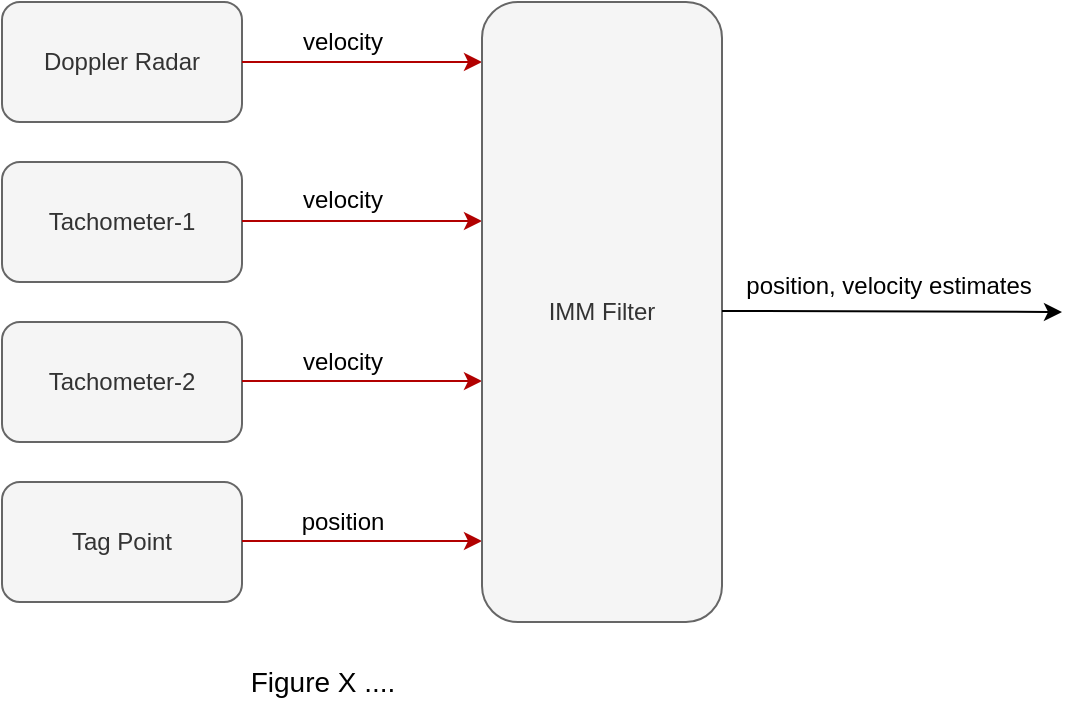 <mxfile version="12.7.7" type="github" pages="2">
  <diagram id="CdprMfN_qF_CRWi55L6L" name="Page-1">
    <mxGraphModel dx="1422" dy="762" grid="1" gridSize="10" guides="1" tooltips="1" connect="1" arrows="1" fold="1" page="1" pageScale="1" pageWidth="850" pageHeight="1100" math="0" shadow="0">
      <root>
        <mxCell id="0" />
        <mxCell id="1" parent="0" />
        <mxCell id="YiC0rpGc2CwoCEHs72vA-1" value="Doppler Radar" style="rounded=1;whiteSpace=wrap;html=1;fontFamily=Helvetica;fillColor=#f5f5f5;strokeColor=#666666;fontColor=#333333;" vertex="1" parent="1">
          <mxGeometry x="80" y="40" width="120" height="60" as="geometry" />
        </mxCell>
        <mxCell id="YiC0rpGc2CwoCEHs72vA-2" value="Tachometer-1" style="rounded=1;whiteSpace=wrap;html=1;fillColor=#f5f5f5;strokeColor=#666666;fontColor=#333333;" vertex="1" parent="1">
          <mxGeometry x="80" y="120" width="120" height="60" as="geometry" />
        </mxCell>
        <mxCell id="YiC0rpGc2CwoCEHs72vA-3" value="Tachometer-2" style="rounded=1;whiteSpace=wrap;html=1;fillColor=#f5f5f5;strokeColor=#666666;fontColor=#333333;" vertex="1" parent="1">
          <mxGeometry x="80" y="200" width="120" height="60" as="geometry" />
        </mxCell>
        <mxCell id="YiC0rpGc2CwoCEHs72vA-4" value="Tag Point" style="rounded=1;whiteSpace=wrap;html=1;fillColor=#f5f5f5;strokeColor=#666666;fontColor=#333333;" vertex="1" parent="1">
          <mxGeometry x="80" y="280" width="120" height="60" as="geometry" />
        </mxCell>
        <mxCell id="YiC0rpGc2CwoCEHs72vA-5" value="" style="endArrow=classic;html=1;exitX=1;exitY=0.5;exitDx=0;exitDy=0;strokeColor=#B20000;fillColor=#e51400;" edge="1" parent="1" source="YiC0rpGc2CwoCEHs72vA-1">
          <mxGeometry width="50" height="50" relative="1" as="geometry">
            <mxPoint x="260" y="95" as="sourcePoint" />
            <mxPoint x="320" y="70" as="targetPoint" />
          </mxGeometry>
        </mxCell>
        <mxCell id="YiC0rpGc2CwoCEHs72vA-6" value="velocity" style="text;html=1;align=center;verticalAlign=middle;resizable=0;points=[];autosize=1;fontFamily=Helvetica;" vertex="1" parent="1">
          <mxGeometry x="220" y="50" width="60" height="20" as="geometry" />
        </mxCell>
        <mxCell id="YiC0rpGc2CwoCEHs72vA-7" value="" style="endArrow=classic;html=1;exitX=1;exitY=0.5;exitDx=0;exitDy=0;strokeColor=#B20000;fillColor=#e51400;" edge="1" parent="1">
          <mxGeometry width="50" height="50" relative="1" as="geometry">
            <mxPoint x="200" y="149.5" as="sourcePoint" />
            <mxPoint x="320" y="149.5" as="targetPoint" />
          </mxGeometry>
        </mxCell>
        <mxCell id="YiC0rpGc2CwoCEHs72vA-9" value="velocity" style="text;html=1;align=center;verticalAlign=middle;resizable=0;points=[];autosize=1;fontFamily=Helvetica;" vertex="1" parent="1">
          <mxGeometry x="220" y="129" width="60" height="20" as="geometry" />
        </mxCell>
        <mxCell id="YiC0rpGc2CwoCEHs72vA-10" value="" style="endArrow=classic;html=1;exitX=1;exitY=0.5;exitDx=0;exitDy=0;strokeColor=#B20000;fillColor=#e51400;" edge="1" parent="1">
          <mxGeometry width="50" height="50" relative="1" as="geometry">
            <mxPoint x="200" y="229.5" as="sourcePoint" />
            <mxPoint x="320" y="229.5" as="targetPoint" />
          </mxGeometry>
        </mxCell>
        <mxCell id="YiC0rpGc2CwoCEHs72vA-11" value="velocity" style="text;html=1;align=center;verticalAlign=middle;resizable=0;points=[];autosize=1;fontFamily=Helvetica;" vertex="1" parent="1">
          <mxGeometry x="220" y="210" width="60" height="20" as="geometry" />
        </mxCell>
        <mxCell id="YiC0rpGc2CwoCEHs72vA-12" value="" style="endArrow=classic;html=1;exitX=1;exitY=0.5;exitDx=0;exitDy=0;fillColor=#e51400;strokeColor=#B20000;" edge="1" parent="1">
          <mxGeometry width="50" height="50" relative="1" as="geometry">
            <mxPoint x="200" y="309.5" as="sourcePoint" />
            <mxPoint x="320" y="309.5" as="targetPoint" />
          </mxGeometry>
        </mxCell>
        <mxCell id="YiC0rpGc2CwoCEHs72vA-13" value="position" style="text;html=1;align=center;verticalAlign=middle;resizable=0;points=[];autosize=1;fontFamily=Helvetica;" vertex="1" parent="1">
          <mxGeometry x="220" y="290" width="60" height="20" as="geometry" />
        </mxCell>
        <mxCell id="YiC0rpGc2CwoCEHs72vA-14" value="IMM Filter" style="rounded=1;whiteSpace=wrap;html=1;fontFamily=Helvetica;fillColor=#f5f5f5;strokeColor=#666666;fontColor=#333333;" vertex="1" parent="1">
          <mxGeometry x="320" y="40" width="120" height="310" as="geometry" />
        </mxCell>
        <mxCell id="YiC0rpGc2CwoCEHs72vA-15" value="" style="endArrow=classic;html=1;exitX=1;exitY=0.5;exitDx=0;exitDy=0;strokeColor=#000000;" edge="1" parent="1">
          <mxGeometry width="50" height="50" relative="1" as="geometry">
            <mxPoint x="440" y="194.5" as="sourcePoint" />
            <mxPoint x="610" y="195" as="targetPoint" />
          </mxGeometry>
        </mxCell>
        <mxCell id="YiC0rpGc2CwoCEHs72vA-16" value="position, velocity estimates" style="text;html=1;align=center;verticalAlign=middle;resizable=0;points=[];autosize=1;fontFamily=Helvetica;" vertex="1" parent="1">
          <mxGeometry x="443" y="172" width="160" height="20" as="geometry" />
        </mxCell>
        <mxCell id="YiC0rpGc2CwoCEHs72vA-17" value="Figure X ...." style="text;html=1;align=center;verticalAlign=middle;resizable=0;points=[];autosize=1;fontFamily=Helvetica;fontSize=14;" vertex="1" parent="1">
          <mxGeometry x="195" y="370" width="90" height="20" as="geometry" />
        </mxCell>
      </root>
    </mxGraphModel>
  </diagram>
  <diagram id="tUeuR1-uC2P3TMfqey8P" name="Page-2">
    <mxGraphModel dx="1422" dy="762" grid="1" gridSize="10" guides="1" tooltips="1" connect="1" arrows="1" fold="1" page="1" pageScale="1" pageWidth="850" pageHeight="1100" math="0" shadow="0">
      <root>
        <mxCell id="gwDq--vTBz33aEix7uyV-0" />
        <mxCell id="gwDq--vTBz33aEix7uyV-1" parent="gwDq--vTBz33aEix7uyV-0" />
        <mxCell id="gwDq--vTBz33aEix7uyV-66" value="" style="rounded=0;whiteSpace=wrap;html=1;fontFamily=Helvetica;fontSize=14;" vertex="1" parent="gwDq--vTBz33aEix7uyV-1">
          <mxGeometry x="329" y="261" width="195" height="39" as="geometry" />
        </mxCell>
        <mxCell id="gwDq--vTBz33aEix7uyV-2" value="" style="endArrow=none;html=1;strokeColor=#000000;fontFamily=Helvetica;fontSize=14;" edge="1" parent="gwDq--vTBz33aEix7uyV-1">
          <mxGeometry width="50" height="50" relative="1" as="geometry">
            <mxPoint x="740" y="420" as="sourcePoint" />
            <mxPoint x="740" y="420" as="targetPoint" />
          </mxGeometry>
        </mxCell>
        <mxCell id="gwDq--vTBz33aEix7uyV-3" value="" style="endArrow=none;html=1;strokeColor=#000000;fontFamily=Helvetica;fontSize=14;" edge="1" parent="gwDq--vTBz33aEix7uyV-1">
          <mxGeometry width="50" height="50" relative="1" as="geometry">
            <mxPoint x="740" y="420" as="sourcePoint" />
            <mxPoint x="760" y="400" as="targetPoint" />
          </mxGeometry>
        </mxCell>
        <mxCell id="gwDq--vTBz33aEix7uyV-5" value="" style="endArrow=none;html=1;strokeColor=#000000;fontFamily=Helvetica;fontSize=14;" edge="1" parent="gwDq--vTBz33aEix7uyV-1">
          <mxGeometry width="50" height="50" relative="1" as="geometry">
            <mxPoint x="360" y="400" as="sourcePoint" />
            <mxPoint x="760" y="400" as="targetPoint" />
          </mxGeometry>
        </mxCell>
        <mxCell id="gwDq--vTBz33aEix7uyV-6" value="" style="shape=parallelogram;perimeter=parallelogramPerimeter;whiteSpace=wrap;html=1;fontFamily=Helvetica;fontSize=14;" vertex="1" parent="gwDq--vTBz33aEix7uyV-1">
          <mxGeometry x="425" y="421" width="50" height="10" as="geometry" />
        </mxCell>
        <mxCell id="gwDq--vTBz33aEix7uyV-7" value="" style="shape=parallelogram;perimeter=parallelogramPerimeter;whiteSpace=wrap;html=1;fontFamily=Helvetica;fontSize=14;" vertex="1" parent="gwDq--vTBz33aEix7uyV-1">
          <mxGeometry x="510" y="421" width="50" height="10" as="geometry" />
        </mxCell>
        <mxCell id="gwDq--vTBz33aEix7uyV-8" value="" style="shape=parallelogram;perimeter=parallelogramPerimeter;whiteSpace=wrap;html=1;fontFamily=Helvetica;fontSize=14;" vertex="1" parent="gwDq--vTBz33aEix7uyV-1">
          <mxGeometry x="593" y="421" width="50" height="10" as="geometry" />
        </mxCell>
        <mxCell id="gwDq--vTBz33aEix7uyV-17" value="" style="shape=link;html=1;strokeColor=#000000;fontFamily=Helvetica;fontSize=14;width=0;" edge="1" parent="gwDq--vTBz33aEix7uyV-1">
          <mxGeometry width="50" height="50" relative="1" as="geometry">
            <mxPoint x="360" y="420" as="sourcePoint" />
            <mxPoint x="740" y="420" as="targetPoint" />
          </mxGeometry>
        </mxCell>
        <mxCell id="gwDq--vTBz33aEix7uyV-18" value="" style="shape=parallelogram;perimeter=parallelogramPerimeter;whiteSpace=wrap;html=1;fontFamily=Helvetica;fontSize=14;" vertex="1" parent="gwDq--vTBz33aEix7uyV-1">
          <mxGeometry x="668" y="421" width="50" height="10" as="geometry" />
        </mxCell>
        <mxCell id="gwDq--vTBz33aEix7uyV-20" value="" style="endArrow=none;html=1;strokeColor=#000000;fontFamily=Helvetica;fontSize=14;" edge="1" parent="gwDq--vTBz33aEix7uyV-1">
          <mxGeometry width="50" height="50" relative="1" as="geometry">
            <mxPoint x="250" y="380" as="sourcePoint" />
            <mxPoint x="230" y="360" as="targetPoint" />
            <Array as="points">
              <mxPoint x="240" y="380" />
            </Array>
          </mxGeometry>
        </mxCell>
        <mxCell id="gwDq--vTBz33aEix7uyV-19" value="" style="endArrow=none;html=1;strokeColor=#000000;fontFamily=Helvetica;fontSize=14;" edge="1" parent="gwDq--vTBz33aEix7uyV-1">
          <mxGeometry width="50" height="50" relative="1" as="geometry">
            <mxPoint x="370" y="380" as="sourcePoint" />
            <mxPoint x="690" y="380" as="targetPoint" />
          </mxGeometry>
        </mxCell>
        <mxCell id="gwDq--vTBz33aEix7uyV-21" value="" style="endArrow=none;html=1;strokeColor=#000000;fontFamily=Helvetica;fontSize=14;" edge="1" parent="gwDq--vTBz33aEix7uyV-1">
          <mxGeometry width="50" height="50" relative="1" as="geometry">
            <mxPoint x="350" y="360" as="sourcePoint" />
            <mxPoint x="680" y="360" as="targetPoint" />
          </mxGeometry>
        </mxCell>
        <mxCell id="gwDq--vTBz33aEix7uyV-22" value="" style="endArrow=none;html=1;strokeColor=#000000;fontFamily=Helvetica;fontSize=14;" edge="1" parent="gwDq--vTBz33aEix7uyV-1">
          <mxGeometry width="50" height="50" relative="1" as="geometry">
            <mxPoint x="690" y="380" as="sourcePoint" />
            <mxPoint x="750" y="330" as="targetPoint" />
          </mxGeometry>
        </mxCell>
        <mxCell id="gwDq--vTBz33aEix7uyV-23" value="" style="endArrow=none;html=1;strokeColor=#000000;fontFamily=Helvetica;fontSize=14;" edge="1" parent="gwDq--vTBz33aEix7uyV-1">
          <mxGeometry width="50" height="50" relative="1" as="geometry">
            <mxPoint x="681" y="360" as="sourcePoint" />
            <mxPoint x="750" y="300" as="targetPoint" />
          </mxGeometry>
        </mxCell>
        <mxCell id="gwDq--vTBz33aEix7uyV-26" value="" style="rounded=0;whiteSpace=wrap;html=1;fontFamily=Helvetica;fontSize=14;" vertex="1" parent="gwDq--vTBz33aEix7uyV-1">
          <mxGeometry x="524" y="380" width="40" height="10" as="geometry" />
        </mxCell>
        <mxCell id="gwDq--vTBz33aEix7uyV-32" value="" style="endArrow=none;html=1;strokeColor=#000000;fontFamily=Helvetica;fontSize=14;exitX=0;exitY=1;exitDx=0;exitDy=0;" edge="1" parent="gwDq--vTBz33aEix7uyV-1">
          <mxGeometry width="50" height="50" relative="1" as="geometry">
            <mxPoint x="523" y="390" as="sourcePoint" />
            <mxPoint x="490" y="390" as="targetPoint" />
          </mxGeometry>
        </mxCell>
        <mxCell id="gwDq--vTBz33aEix7uyV-40" value="" style="endArrow=none;html=1;strokeColor=#000000;fontFamily=Helvetica;fontSize=14;" edge="1" parent="gwDq--vTBz33aEix7uyV-1">
          <mxGeometry width="50" height="50" relative="1" as="geometry">
            <mxPoint x="750" y="330" as="sourcePoint" />
            <mxPoint x="750" y="300" as="targetPoint" />
            <Array as="points">
              <mxPoint x="760" y="310" />
            </Array>
          </mxGeometry>
        </mxCell>
        <mxCell id="gwDq--vTBz33aEix7uyV-41" value="" style="endArrow=none;html=1;strokeColor=#000000;fontFamily=Helvetica;fontSize=14;" edge="1" parent="gwDq--vTBz33aEix7uyV-1">
          <mxGeometry width="50" height="50" relative="1" as="geometry">
            <mxPoint x="490" y="390" as="sourcePoint" />
            <mxPoint x="514" y="380" as="targetPoint" />
          </mxGeometry>
        </mxCell>
        <mxCell id="gwDq--vTBz33aEix7uyV-45" value="" style="rounded=0;whiteSpace=wrap;html=1;fontFamily=Helvetica;fontSize=14;" vertex="1" parent="gwDq--vTBz33aEix7uyV-1">
          <mxGeometry x="631" y="380" width="40" height="10" as="geometry" />
        </mxCell>
        <mxCell id="gwDq--vTBz33aEix7uyV-47" value="" style="endArrow=none;html=1;strokeColor=#000000;fontFamily=Helvetica;fontSize=14;" edge="1" parent="gwDq--vTBz33aEix7uyV-1">
          <mxGeometry width="50" height="50" relative="1" as="geometry">
            <mxPoint x="750" y="300" as="sourcePoint" />
            <mxPoint x="650" y="200" as="targetPoint" />
            <Array as="points">
              <mxPoint x="730" y="270" />
              <mxPoint x="700" y="240" />
              <mxPoint x="680" y="220" />
            </Array>
          </mxGeometry>
        </mxCell>
        <mxCell id="gwDq--vTBz33aEix7uyV-48" value="" style="endArrow=none;html=1;strokeColor=#000000;fontFamily=Helvetica;fontSize=14;" edge="1" parent="gwDq--vTBz33aEix7uyV-1">
          <mxGeometry width="50" height="50" relative="1" as="geometry">
            <mxPoint x="580" y="250" as="sourcePoint" />
            <mxPoint x="650" y="200" as="targetPoint" />
            <Array as="points">
              <mxPoint x="620" y="220" />
            </Array>
          </mxGeometry>
        </mxCell>
        <mxCell id="gwDq--vTBz33aEix7uyV-49" value="" style="endArrow=none;html=1;strokeColor=#000000;fontFamily=Helvetica;fontSize=14;" edge="1" parent="gwDq--vTBz33aEix7uyV-1">
          <mxGeometry width="50" height="50" relative="1" as="geometry">
            <mxPoint x="680" y="360" as="sourcePoint" />
            <mxPoint x="580" y="250" as="targetPoint" />
          </mxGeometry>
        </mxCell>
        <mxCell id="gwDq--vTBz33aEix7uyV-50" value="" style="endArrow=none;html=1;strokeColor=#000000;fontFamily=Helvetica;fontSize=14;" edge="1" parent="gwDq--vTBz33aEix7uyV-1">
          <mxGeometry width="50" height="50" relative="1" as="geometry">
            <mxPoint x="658" y="320" as="sourcePoint" />
            <mxPoint x="708" y="270" as="targetPoint" />
            <Array as="points">
              <mxPoint x="690" y="300" />
            </Array>
          </mxGeometry>
        </mxCell>
        <mxCell id="gwDq--vTBz33aEix7uyV-51" value="" style="endArrow=none;html=1;strokeColor=#000000;fontFamily=Helvetica;fontSize=14;" edge="1" parent="gwDq--vTBz33aEix7uyV-1">
          <mxGeometry width="50" height="50" relative="1" as="geometry">
            <mxPoint x="660" y="320" as="sourcePoint" />
            <mxPoint x="610" y="270" as="targetPoint" />
          </mxGeometry>
        </mxCell>
        <mxCell id="gwDq--vTBz33aEix7uyV-52" value="" style="endArrow=none;html=1;strokeColor=#000000;fontFamily=Helvetica;fontSize=14;" edge="1" parent="gwDq--vTBz33aEix7uyV-1">
          <mxGeometry width="50" height="50" relative="1" as="geometry">
            <mxPoint x="708" y="270" as="sourcePoint" />
            <mxPoint x="670" y="230" as="targetPoint" />
          </mxGeometry>
        </mxCell>
        <mxCell id="gwDq--vTBz33aEix7uyV-53" value="" style="endArrow=none;html=1;strokeColor=#000000;fontFamily=Helvetica;fontSize=14;" edge="1" parent="gwDq--vTBz33aEix7uyV-1">
          <mxGeometry width="50" height="50" relative="1" as="geometry">
            <mxPoint x="610" y="270" as="sourcePoint" />
            <mxPoint x="670" y="230" as="targetPoint" />
            <Array as="points">
              <mxPoint x="622" y="230" />
              <mxPoint x="650" y="220" />
            </Array>
          </mxGeometry>
        </mxCell>
        <mxCell id="gwDq--vTBz33aEix7uyV-54" value="" style="ellipse;whiteSpace=wrap;html=1;fontFamily=Helvetica;fontSize=14;" vertex="1" parent="gwDq--vTBz33aEix7uyV-1">
          <mxGeometry x="375" y="370" width="40" height="40" as="geometry" />
        </mxCell>
        <mxCell id="gwDq--vTBz33aEix7uyV-55" value="" style="ellipse;whiteSpace=wrap;html=1;fontFamily=Helvetica;fontSize=14;" vertex="1" parent="gwDq--vTBz33aEix7uyV-1">
          <mxGeometry x="580" y="370" width="40" height="40" as="geometry" />
        </mxCell>
        <mxCell id="gwDq--vTBz33aEix7uyV-56" value="" style="ellipse;whiteSpace=wrap;html=1;aspect=fixed;fontFamily=Helvetica;fontSize=14;" vertex="1" parent="gwDq--vTBz33aEix7uyV-1">
          <mxGeometry x="683" y="320" width="18" height="18" as="geometry" />
        </mxCell>
        <mxCell id="gwDq--vTBz33aEix7uyV-57" value="" style="ellipse;whiteSpace=wrap;html=1;aspect=fixed;fontFamily=Helvetica;fontSize=14;" vertex="1" parent="gwDq--vTBz33aEix7uyV-1">
          <mxGeometry x="715" y="292" width="18" height="18" as="geometry" />
        </mxCell>
        <mxCell id="gwDq--vTBz33aEix7uyV-58" value="" style="endArrow=none;html=1;strokeColor=#000000;fontFamily=Helvetica;fontSize=14;" edge="1" parent="gwDq--vTBz33aEix7uyV-1">
          <mxGeometry width="50" height="50" relative="1" as="geometry">
            <mxPoint x="420" y="200" as="sourcePoint" />
            <mxPoint x="650" y="200" as="targetPoint" />
          </mxGeometry>
        </mxCell>
        <mxCell id="gwDq--vTBz33aEix7uyV-59" value="" style="endArrow=none;html=1;strokeColor=#000000;fontFamily=Helvetica;fontSize=14;" edge="1" parent="gwDq--vTBz33aEix7uyV-1">
          <mxGeometry width="50" height="50" relative="1" as="geometry">
            <mxPoint x="350" y="250" as="sourcePoint" />
            <mxPoint x="580" y="250" as="targetPoint" />
          </mxGeometry>
        </mxCell>
        <mxCell id="gwDq--vTBz33aEix7uyV-60" value="" style="rounded=0;whiteSpace=wrap;html=1;fontFamily=Helvetica;fontSize=14;" vertex="1" parent="gwDq--vTBz33aEix7uyV-1">
          <mxGeometry x="349" y="272" width="30" height="18" as="geometry" />
        </mxCell>
        <mxCell id="gwDq--vTBz33aEix7uyV-61" value="" style="rounded=0;whiteSpace=wrap;html=1;fontFamily=Helvetica;fontSize=14;" vertex="1" parent="gwDq--vTBz33aEix7uyV-1">
          <mxGeometry x="392" y="272" width="75" height="18" as="geometry" />
        </mxCell>
        <mxCell id="gwDq--vTBz33aEix7uyV-65" value="" style="rounded=0;whiteSpace=wrap;html=1;fontFamily=Helvetica;fontSize=14;" vertex="1" parent="gwDq--vTBz33aEix7uyV-1">
          <mxGeometry x="480" y="272" width="30" height="18" as="geometry" />
        </mxCell>
        <mxCell id="gwDq--vTBz33aEix7uyV-67" value="" style="shape=parallelogram;perimeter=parallelogramPerimeter;whiteSpace=wrap;html=1;fontFamily=Helvetica;fontSize=14;" vertex="1" parent="gwDq--vTBz33aEix7uyV-1">
          <mxGeometry x="450" y="190" width="90" height="20" as="geometry" />
        </mxCell>
        <mxCell id="gwDq--vTBz33aEix7uyV-71" value="" style="endArrow=classic;html=1;strokeColor=#000000;fontFamily=Helvetica;fontSize=14;" edge="1" parent="gwDq--vTBz33aEix7uyV-1" source="gwDq--vTBz33aEix7uyV-54">
          <mxGeometry width="50" height="50" relative="1" as="geometry">
            <mxPoint x="400" y="420" as="sourcePoint" />
            <mxPoint x="380" y="460" as="targetPoint" />
          </mxGeometry>
        </mxCell>
        <mxCell id="gwDq--vTBz33aEix7uyV-72" value="Tacho1" style="text;html=1;align=center;verticalAlign=middle;resizable=0;points=[];autosize=1;fontSize=12;fontFamily=Helvetica;" vertex="1" parent="gwDq--vTBz33aEix7uyV-1">
          <mxGeometry x="354" y="460" width="50" height="20" as="geometry" />
        </mxCell>
        <mxCell id="gwDq--vTBz33aEix7uyV-73" value="" style="endArrow=classic;html=1;strokeColor=#000000;fontFamily=Helvetica;fontSize=14;" edge="1" parent="gwDq--vTBz33aEix7uyV-1">
          <mxGeometry width="50" height="50" relative="1" as="geometry">
            <mxPoint x="595.858" y="410.002" as="sourcePoint" />
            <mxPoint x="540" y="465.86" as="targetPoint" />
          </mxGeometry>
        </mxCell>
        <mxCell id="gwDq--vTBz33aEix7uyV-74" value="Tacho2" style="text;html=1;align=center;verticalAlign=middle;resizable=0;points=[];autosize=1;fontSize=12;fontFamily=Helvetica;" vertex="1" parent="gwDq--vTBz33aEix7uyV-1">
          <mxGeometry x="510" y="462" width="50" height="20" as="geometry" />
        </mxCell>
        <mxCell id="gwDq--vTBz33aEix7uyV-75" value="" style="endArrow=classic;html=1;strokeColor=#000000;fontFamily=Helvetica;fontSize=14;" edge="1" parent="gwDq--vTBz33aEix7uyV-1">
          <mxGeometry width="50" height="50" relative="1" as="geometry">
            <mxPoint x="533.858" y="390.002" as="sourcePoint" />
            <mxPoint x="473" y="470" as="targetPoint" />
          </mxGeometry>
        </mxCell>
        <mxCell id="gwDq--vTBz33aEix7uyV-76" value="Dopller Radar" style="text;html=1;align=center;verticalAlign=middle;resizable=0;points=[];autosize=1;fontSize=12;fontFamily=Helvetica;" vertex="1" parent="gwDq--vTBz33aEix7uyV-1">
          <mxGeometry x="412" y="467" width="90" height="20" as="geometry" />
        </mxCell>
        <mxCell id="gwDq--vTBz33aEix7uyV-77" value="" style="endArrow=classic;html=1;strokeColor=#000000;fontFamily=Helvetica;fontSize=12;exitX=0.5;exitY=1;exitDx=0;exitDy=0;" edge="1" parent="gwDq--vTBz33aEix7uyV-1" source="gwDq--vTBz33aEix7uyV-45">
          <mxGeometry width="50" height="50" relative="1" as="geometry">
            <mxPoint x="618" y="502" as="sourcePoint" />
            <mxPoint x="651" y="460" as="targetPoint" />
          </mxGeometry>
        </mxCell>
        <mxCell id="gwDq--vTBz33aEix7uyV-79" value="Tag Point Reader" style="text;html=1;align=center;verticalAlign=middle;resizable=0;points=[];autosize=1;fontSize=12;fontFamily=Helvetica;" vertex="1" parent="gwDq--vTBz33aEix7uyV-1">
          <mxGeometry x="596" y="460" width="110" height="20" as="geometry" />
        </mxCell>
        <mxCell id="gwDq--vTBz33aEix7uyV-82" value="" style="endArrow=none;html=1;strokeColor=#000000;fontFamily=Helvetica;fontSize=12;" edge="1" parent="gwDq--vTBz33aEix7uyV-1">
          <mxGeometry width="50" height="50" relative="1" as="geometry">
            <mxPoint x="509" y="361" as="sourcePoint" />
            <mxPoint x="508.654" y="360" as="targetPoint" />
          </mxGeometry>
        </mxCell>
        <mxCell id="gwDq--vTBz33aEix7uyV-100" value="" style="endArrow=none;html=1;strokeColor=#000000;fontFamily=Helvetica;fontSize=12;" edge="1" parent="gwDq--vTBz33aEix7uyV-1">
          <mxGeometry width="50" height="50" relative="1" as="geometry">
            <mxPoint x="470" y="310" as="sourcePoint" />
            <mxPoint x="470" y="359" as="targetPoint" />
          </mxGeometry>
        </mxCell>
        <mxCell id="gwDq--vTBz33aEix7uyV-101" value="" style="endArrow=none;html=1;strokeColor=#000000;fontFamily=Helvetica;fontSize=12;" edge="1" parent="gwDq--vTBz33aEix7uyV-1">
          <mxGeometry width="50" height="50" relative="1" as="geometry">
            <mxPoint x="540" y="310" as="sourcePoint" />
            <mxPoint x="470" y="310" as="targetPoint" />
            <Array as="points">
              <mxPoint x="507" y="310" />
            </Array>
          </mxGeometry>
        </mxCell>
        <mxCell id="gwDq--vTBz33aEix7uyV-102" value="" style="endArrow=none;html=1;strokeColor=#000000;fontFamily=Helvetica;fontSize=12;" edge="1" parent="gwDq--vTBz33aEix7uyV-1">
          <mxGeometry width="50" height="50" relative="1" as="geometry">
            <mxPoint x="540" y="360" as="sourcePoint" />
            <mxPoint x="540" y="310" as="targetPoint" />
          </mxGeometry>
        </mxCell>
        <mxCell id="gwDq--vTBz33aEix7uyV-103" value="" style="shape=link;html=1;strokeColor=#000000;fontFamily=Helvetica;fontSize=12;" edge="1" parent="gwDq--vTBz33aEix7uyV-1">
          <mxGeometry width="50" height="50" relative="1" as="geometry">
            <mxPoint x="505" y="360" as="sourcePoint" />
            <mxPoint x="505" y="310" as="targetPoint" />
          </mxGeometry>
        </mxCell>
        <mxCell id="gwDq--vTBz33aEix7uyV-106" value="" style="endArrow=none;html=1;strokeColor=#000000;fontFamily=Helvetica;fontSize=12;" edge="1" parent="gwDq--vTBz33aEix7uyV-1">
          <mxGeometry width="50" height="50" relative="1" as="geometry">
            <mxPoint x="250" y="380" as="sourcePoint" />
            <mxPoint x="370" y="380" as="targetPoint" />
          </mxGeometry>
        </mxCell>
        <mxCell id="gwDq--vTBz33aEix7uyV-107" value="" style="endArrow=none;html=1;strokeColor=#000000;fontFamily=Helvetica;fontSize=12;" edge="1" parent="gwDq--vTBz33aEix7uyV-1">
          <mxGeometry width="50" height="50" relative="1" as="geometry">
            <mxPoint x="350" y="360" as="sourcePoint" />
            <mxPoint x="230" y="360" as="targetPoint" />
          </mxGeometry>
        </mxCell>
        <mxCell id="gwDq--vTBz33aEix7uyV-109" value="" style="endArrow=none;html=1;strokeColor=#000000;fontFamily=Helvetica;fontSize=12;" edge="1" parent="gwDq--vTBz33aEix7uyV-1">
          <mxGeometry width="50" height="50" relative="1" as="geometry">
            <mxPoint x="360" y="250" as="sourcePoint" />
            <mxPoint x="210" y="250" as="targetPoint" />
          </mxGeometry>
        </mxCell>
        <mxCell id="gwDq--vTBz33aEix7uyV-110" value="" style="endArrow=none;html=1;strokeColor=#000000;fontFamily=Helvetica;fontSize=12;" edge="1" parent="gwDq--vTBz33aEix7uyV-1">
          <mxGeometry width="50" height="50" relative="1" as="geometry">
            <mxPoint x="420" y="200" as="sourcePoint" />
            <mxPoint x="200" y="200" as="targetPoint" />
          </mxGeometry>
        </mxCell>
      </root>
    </mxGraphModel>
  </diagram>
</mxfile>
